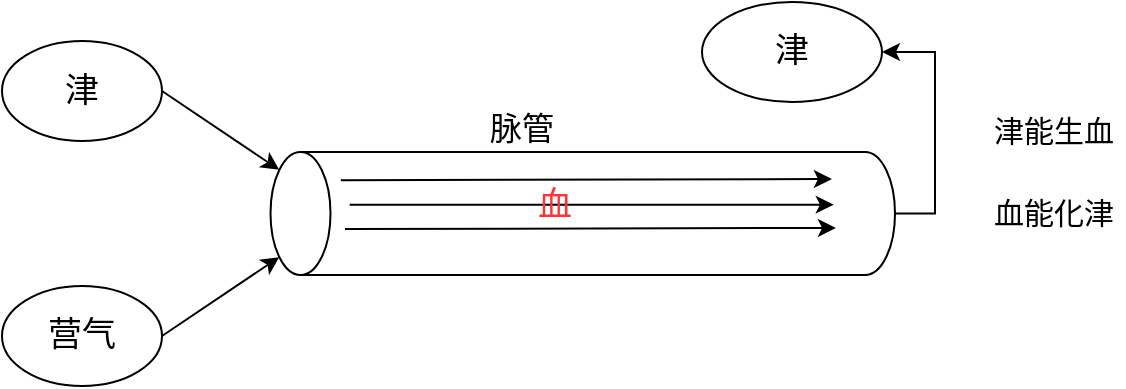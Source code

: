 <mxfile version="22.1.12" type="github">
  <diagram name="第 1 页" id="kXdqpukRPmYXxGtKRsjE">
    <mxGraphModel dx="1050" dy="557" grid="1" gridSize="10" guides="1" tooltips="1" connect="1" arrows="1" fold="1" page="1" pageScale="1" pageWidth="827" pageHeight="1169" math="0" shadow="0">
      <root>
        <mxCell id="0" />
        <mxCell id="1" parent="0" />
        <mxCell id="PWUjFL_8KTTZmlBbb4qg-1" value="津" style="ellipse;whiteSpace=wrap;html=1;fontSize=17;" vertex="1" parent="1">
          <mxGeometry x="130" y="47.5" width="80" height="50" as="geometry" />
        </mxCell>
        <mxCell id="PWUjFL_8KTTZmlBbb4qg-27" style="edgeStyle=orthogonalEdgeStyle;rounded=0;orthogonalLoop=1;jettySize=auto;html=1;exitX=0.5;exitY=1;exitDx=0;exitDy=0;exitPerimeter=0;entryX=1;entryY=0.5;entryDx=0;entryDy=0;" edge="1" parent="1" source="PWUjFL_8KTTZmlBbb4qg-2" target="PWUjFL_8KTTZmlBbb4qg-25">
          <mxGeometry relative="1" as="geometry">
            <mxPoint x="530" y="80" as="targetPoint" />
          </mxGeometry>
        </mxCell>
        <mxCell id="PWUjFL_8KTTZmlBbb4qg-2" value="" style="shape=cylinder3;whiteSpace=wrap;html=1;boundedLbl=1;backgroundOutline=1;size=15;rotation=-90;" vertex="1" parent="1">
          <mxGeometry x="389.63" y="-22.37" width="61.5" height="312.25" as="geometry" />
        </mxCell>
        <mxCell id="PWUjFL_8KTTZmlBbb4qg-9" value="脉管" style="text;html=1;strokeColor=none;fillColor=none;align=center;verticalAlign=middle;whiteSpace=wrap;rounded=0;fontSize=16;" vertex="1" parent="1">
          <mxGeometry x="360" y="76" width="60" height="30" as="geometry" />
        </mxCell>
        <mxCell id="PWUjFL_8KTTZmlBbb4qg-10" value="营气" style="ellipse;whiteSpace=wrap;html=1;fontSize=17;" vertex="1" parent="1">
          <mxGeometry x="130" y="170" width="80" height="50" as="geometry" />
        </mxCell>
        <mxCell id="PWUjFL_8KTTZmlBbb4qg-11" value="" style="endArrow=classic;html=1;rounded=0;entryX=0.145;entryY=0;entryDx=0;entryDy=4.35;entryPerimeter=0;exitX=1;exitY=0.5;exitDx=0;exitDy=0;" edge="1" parent="1" source="PWUjFL_8KTTZmlBbb4qg-10" target="PWUjFL_8KTTZmlBbb4qg-2">
          <mxGeometry width="50" height="50" relative="1" as="geometry">
            <mxPoint x="284" y="180" as="sourcePoint" />
            <mxPoint x="334" y="130" as="targetPoint" />
          </mxGeometry>
        </mxCell>
        <mxCell id="PWUjFL_8KTTZmlBbb4qg-14" value="津能生血" style="text;html=1;strokeColor=none;fillColor=none;align=center;verticalAlign=middle;whiteSpace=wrap;rounded=0;fontSize=15;" vertex="1" parent="1">
          <mxGeometry x="621" y="78" width="70" height="28" as="geometry" />
        </mxCell>
        <mxCell id="PWUjFL_8KTTZmlBbb4qg-24" value="血能化津" style="text;html=1;strokeColor=none;fillColor=none;align=center;verticalAlign=middle;whiteSpace=wrap;rounded=0;fontSize=15;" vertex="1" parent="1">
          <mxGeometry x="621" y="119.25" width="70" height="28" as="geometry" />
        </mxCell>
        <mxCell id="PWUjFL_8KTTZmlBbb4qg-25" value="津" style="ellipse;whiteSpace=wrap;html=1;fontSize=17;" vertex="1" parent="1">
          <mxGeometry x="480" y="28" width="90" height="50" as="geometry" />
        </mxCell>
        <mxCell id="PWUjFL_8KTTZmlBbb4qg-28" style="rounded=0;orthogonalLoop=1;jettySize=auto;html=1;exitX=1;exitY=0.5;exitDx=0;exitDy=0;entryX=0.855;entryY=0;entryDx=0;entryDy=4.35;entryPerimeter=0;" edge="1" parent="1" source="PWUjFL_8KTTZmlBbb4qg-1" target="PWUjFL_8KTTZmlBbb4qg-2">
          <mxGeometry relative="1" as="geometry" />
        </mxCell>
        <mxCell id="PWUjFL_8KTTZmlBbb4qg-29" value="" style="group" vertex="1" connectable="0" parent="1">
          <mxGeometry x="290" y="116.5" width="257" height="25.05" as="geometry" />
        </mxCell>
        <mxCell id="PWUjFL_8KTTZmlBbb4qg-4" value="" style="endArrow=classic;html=1;rounded=0;" edge="1" parent="PWUjFL_8KTTZmlBbb4qg-29">
          <mxGeometry width="50" height="50" relative="1" as="geometry">
            <mxPoint x="9.431" y="0.583" as="sourcePoint" />
            <mxPoint x="254.957" as="targetPoint" />
          </mxGeometry>
        </mxCell>
        <mxCell id="PWUjFL_8KTTZmlBbb4qg-5" value="" style="endArrow=classic;html=1;rounded=0;" edge="1" parent="PWUjFL_8KTTZmlBbb4qg-29">
          <mxGeometry width="50" height="50" relative="1" as="geometry">
            <mxPoint x="13.832" y="12.816" as="sourcePoint" />
            <mxPoint x="255.9" y="12.816" as="targetPoint" />
          </mxGeometry>
        </mxCell>
        <mxCell id="PWUjFL_8KTTZmlBbb4qg-6" value="" style="endArrow=classic;html=1;rounded=0;" edge="1" parent="PWUjFL_8KTTZmlBbb4qg-29">
          <mxGeometry width="50" height="50" relative="1" as="geometry">
            <mxPoint x="11.475" y="25.05" as="sourcePoint" />
            <mxPoint x="257" y="24.467" as="targetPoint" />
          </mxGeometry>
        </mxCell>
        <mxCell id="PWUjFL_8KTTZmlBbb4qg-23" value="血" style="text;html=1;strokeColor=none;fillColor=none;align=center;verticalAlign=middle;whiteSpace=wrap;rounded=0;fontSize=17;fontColor=#FF3333;" vertex="1" parent="PWUjFL_8KTTZmlBbb4qg-29">
          <mxGeometry y="1.9" width="233.422" height="22.772" as="geometry" />
        </mxCell>
      </root>
    </mxGraphModel>
  </diagram>
</mxfile>
